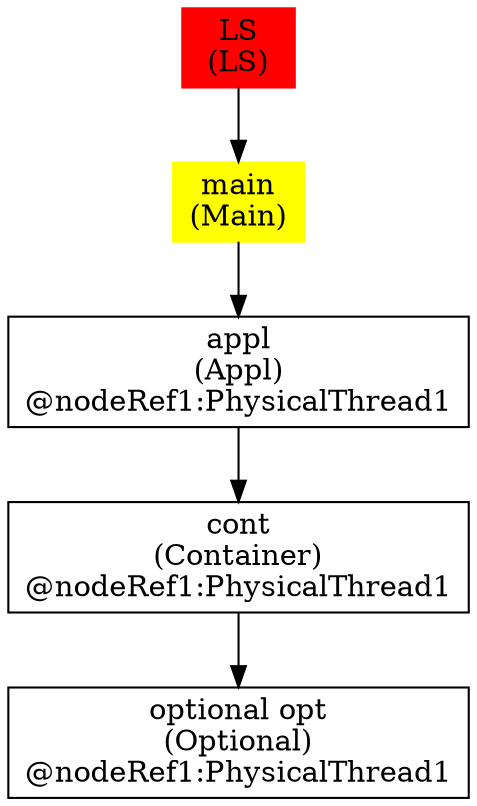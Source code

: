 digraph LS {
	rankdir=TD;
	node [shape=box];
	_LS [label="LS\n(LS)" style=filled color=red];
	_LS_main [label="main\n(Main)" style=filled color=yellow];
	_LS -> _LS_main;  
	_LS_main_appl [label="appl\n(Appl)\n@nodeRef1:PhysicalThread1"];
	_LS_main -> _LS_main_appl;
	_LS_main_appl_cont [label="cont\n(Container)\n@nodeRef1:PhysicalThread1"];
	_LS_main_appl -> _LS_main_appl_cont;
	_LS_main_appl_cont_opt [label="optional opt\n(Optional)\n@nodeRef1:PhysicalThread1"];
	_LS_main_appl_cont -> _LS_main_appl_cont_opt;
}
